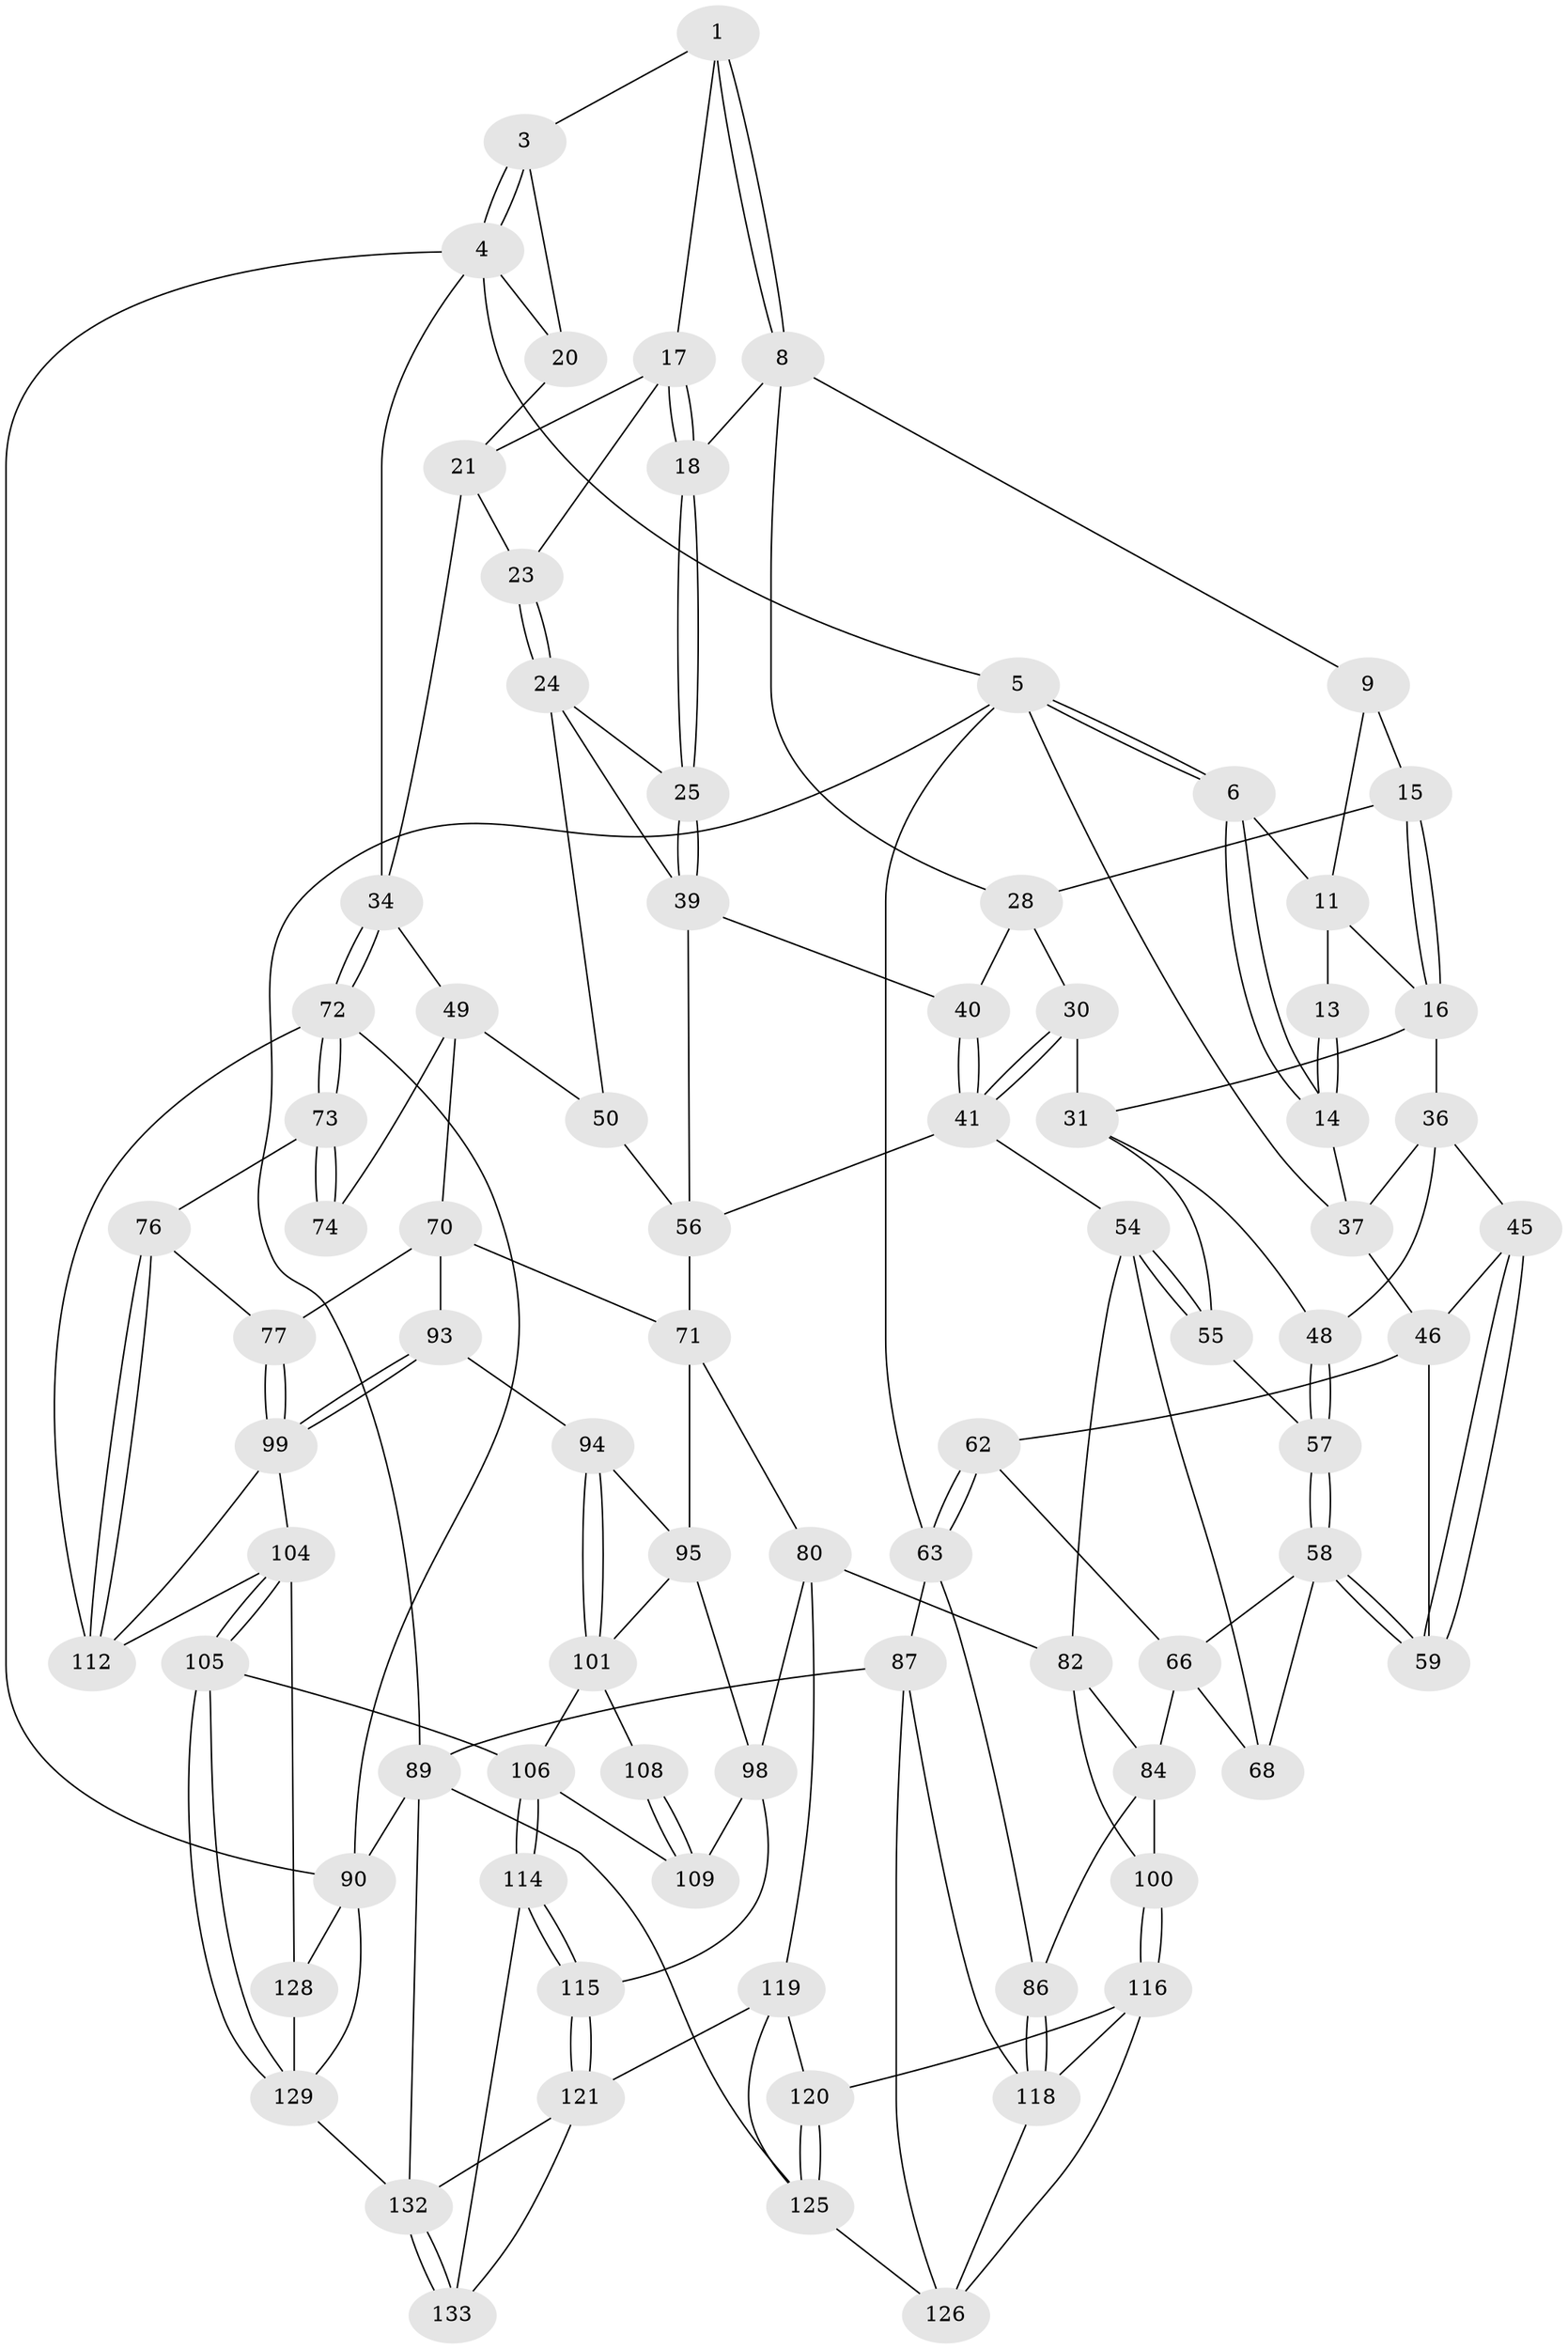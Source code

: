 // original degree distribution, {3: 0.014705882352941176, 4: 0.2426470588235294, 6: 0.22794117647058823, 5: 0.5147058823529411}
// Generated by graph-tools (version 1.1) at 2025/11/02/27/25 16:11:57]
// undirected, 83 vertices, 183 edges
graph export_dot {
graph [start="1"]
  node [color=gray90,style=filled];
  1 [pos="+0.5496882224322363+0",super="+2"];
  3 [pos="+0.8809881566183407+0"];
  4 [pos="+1+0",super="+27"];
  5 [pos="+0+0",super="+43"];
  6 [pos="+0+0",super="+7"];
  8 [pos="+0.4630801700739984+0.10486081691618941",super="+19"];
  9 [pos="+0.45786396536252266+0.10595252242164535",super="+10"];
  11 [pos="+0.3051641832846293+0",super="+12"];
  13 [pos="+0.2684454488329359+0.1291281995847331"];
  14 [pos="+0+0",super="+38"];
  15 [pos="+0.32515329200020443+0.12443222863944949",super="+26"];
  16 [pos="+0.282143742826922+0.1439417737307554",super="+32"];
  17 [pos="+0.7585774787241305+0",super="+22"];
  18 [pos="+0.6288108791477671+0.11118327325864867"];
  20 [pos="+0.9503446949835712+0.1331126278408333"];
  21 [pos="+0.8859528207326836+0.1513339633735089",super="+33"];
  23 [pos="+0.7967274557327906+0.2348845083674764"];
  24 [pos="+0.7893572280894032+0.23621674962956454",super="+51"];
  25 [pos="+0.7249029475110463+0.21157909449958875"];
  28 [pos="+0.5735944568857314+0.1961111702738617",super="+29"];
  30 [pos="+0.4210057104158017+0.25591848991250904"];
  31 [pos="+0.3413375322847439+0.2708882705289425",super="+47"];
  34 [pos="+1+0.3143981993025011",super="+35"];
  36 [pos="+0.15370507004286374+0.23075780216323905",super="+44"];
  37 [pos="+0.1373345760733295+0.21613803678485763",super="+42"];
  39 [pos="+0.6194246462306792+0.32788127786891386",super="+52"];
  40 [pos="+0.5722266601339404+0.20860507414122642"];
  41 [pos="+0.4881368687904802+0.32947749215154953",super="+53"];
  45 [pos="+0.1511436341569852+0.32164576326892136"];
  46 [pos="+0+0.3539940440529616",super="+60"];
  48 [pos="+0.2740935781220559+0.34805978338815013"];
  49 [pos="+0.8755288612991411+0.4704454436712685",super="+69"];
  50 [pos="+0.8044258526033174+0.44223959562907544"];
  54 [pos="+0.4658545102674471+0.45605664094960796",super="+67"];
  55 [pos="+0.4531994688890151+0.45149321830658"];
  56 [pos="+0.5768906700509767+0.4560556759134441",super="+61"];
  57 [pos="+0.2586527484969836+0.46932221117626793"];
  58 [pos="+0.24378787401476268+0.4932271208144916",super="+65"];
  59 [pos="+0.12960749619912554+0.4505662075062617"];
  62 [pos="+0.07174379394104095+0.5485934212700793"];
  63 [pos="+0+0.6314856499766275",super="+64"];
  66 [pos="+0.07181339204129843+0.5486397221654534",super="+83"];
  68 [pos="+0.2530213905112643+0.5497713188084604"];
  70 [pos="+0.8438807151382888+0.5491888530347397",super="+78"];
  71 [pos="+0.5826174530714755+0.46511109053081007",super="+79"];
  72 [pos="+1+0.6372621248226227",super="+92"];
  73 [pos="+1+0.6363666123018454",super="+75"];
  74 [pos="+0.9216491017900886+0.524489590302094"];
  76 [pos="+0.9851867518395521+0.6573254740378665"];
  77 [pos="+0.9314004982028208+0.6453588100391389"];
  80 [pos="+0.5161792332329997+0.6562866803275197",super="+81"];
  82 [pos="+0.32600247362256346+0.6527754091284694",super="+96"];
  84 [pos="+0.13277043284229903+0.6185107637441885",super="+85"];
  86 [pos="+0+0.6316986513074375"];
  87 [pos="+0+0.8886823988358313",super="+88"];
  89 [pos="+0+1",super="+136"];
  90 [pos="+1+1",super="+91"];
  93 [pos="+0.7910269139611863+0.6190610415635583"];
  94 [pos="+0.7287335426192063+0.620937249296785"];
  95 [pos="+0.599955520135407+0.5337298915563534",super="+97"];
  98 [pos="+0.5759578083016965+0.7408703843214883",super="+110"];
  99 [pos="+0.8353746596553183+0.7332206300199591",super="+103"];
  100 [pos="+0.1290934599761305+0.724852513666325"];
  101 [pos="+0.705383602668522+0.6832099695645946",super="+102"];
  104 [pos="+0.8343408448881968+0.7614598523232629",super="+123"];
  105 [pos="+0.7887674379067856+0.8250681036416914"];
  106 [pos="+0.7667674748397051+0.8331807192663993",super="+107"];
  108 [pos="+0.6571250014524513+0.7348523364554445"];
  109 [pos="+0.6461747666177846+0.7572669403441832",super="+111"];
  112 [pos="+0.947060742078271+0.7199360831761533",super="+113"];
  114 [pos="+0.7662438375240139+0.8336336390751357"];
  115 [pos="+0.5929610049141141+0.8521205909457436"];
  116 [pos="+0.13070460836021403+0.7558178792323598",super="+117"];
  118 [pos="+0.08955280907297902+0.7890253829056967",super="+124"];
  119 [pos="+0.3510902740766038+0.731006476165852",super="+122"];
  120 [pos="+0.2548452844137716+0.7647151852525442"];
  121 [pos="+0.5723121852155785+0.8730899507976896",super="+134"];
  125 [pos="+0.1616802076554593+0.9147014921571899",super="+130"];
  126 [pos="+0.11814184637959467+0.885962771034193",super="+127"];
  128 [pos="+0.9636407750649658+0.8473963472215111"];
  129 [pos="+0.8875304488769001+0.8883927533028326",super="+131"];
  132 [pos="+0.7832765239150625+1",super="+135"];
  133 [pos="+0.766126798812885+0.9019139256232399"];
  1 -- 8;
  1 -- 8;
  1 -- 3;
  1 -- 17;
  3 -- 4;
  3 -- 4;
  3 -- 20;
  4 -- 5;
  4 -- 90;
  4 -- 34;
  4 -- 20;
  5 -- 6;
  5 -- 6;
  5 -- 89;
  5 -- 37;
  5 -- 63;
  6 -- 14;
  6 -- 14;
  6 -- 11;
  8 -- 9;
  8 -- 18;
  8 -- 28;
  9 -- 15 [weight=2];
  9 -- 11;
  11 -- 16;
  11 -- 13;
  13 -- 14 [weight=2];
  13 -- 14;
  14 -- 37;
  15 -- 16;
  15 -- 16;
  15 -- 28;
  16 -- 36;
  16 -- 31;
  17 -- 18;
  17 -- 18;
  17 -- 21;
  17 -- 23;
  18 -- 25;
  18 -- 25;
  20 -- 21;
  21 -- 34;
  21 -- 23;
  23 -- 24;
  23 -- 24;
  24 -- 25;
  24 -- 50;
  24 -- 39;
  25 -- 39;
  25 -- 39;
  28 -- 40;
  28 -- 30;
  30 -- 31;
  30 -- 41;
  30 -- 41;
  31 -- 48;
  31 -- 55;
  34 -- 72;
  34 -- 72;
  34 -- 49;
  36 -- 37;
  36 -- 48;
  36 -- 45;
  37 -- 46;
  39 -- 40;
  39 -- 56;
  40 -- 41;
  40 -- 41;
  41 -- 56;
  41 -- 54;
  45 -- 46;
  45 -- 59;
  45 -- 59;
  46 -- 62;
  46 -- 59;
  48 -- 57;
  48 -- 57;
  49 -- 50;
  49 -- 74;
  49 -- 70;
  50 -- 56;
  54 -- 55;
  54 -- 55;
  54 -- 82;
  54 -- 68;
  55 -- 57;
  56 -- 71;
  57 -- 58;
  57 -- 58;
  58 -- 59;
  58 -- 59;
  58 -- 68;
  58 -- 66;
  62 -- 63;
  62 -- 63;
  62 -- 66;
  63 -- 86;
  63 -- 87;
  66 -- 68;
  66 -- 84;
  70 -- 71;
  70 -- 93;
  70 -- 77;
  71 -- 80;
  71 -- 95;
  72 -- 73;
  72 -- 73;
  72 -- 90;
  72 -- 112;
  73 -- 74 [weight=2];
  73 -- 74;
  73 -- 76;
  76 -- 77;
  76 -- 112;
  76 -- 112;
  77 -- 99;
  77 -- 99;
  80 -- 98;
  80 -- 82;
  80 -- 119;
  82 -- 100;
  82 -- 84;
  84 -- 100;
  84 -- 86;
  86 -- 118;
  86 -- 118;
  87 -- 118;
  87 -- 89;
  87 -- 126;
  89 -- 90;
  89 -- 125;
  89 -- 132;
  90 -- 128;
  90 -- 129;
  93 -- 94;
  93 -- 99;
  93 -- 99;
  94 -- 95;
  94 -- 101;
  94 -- 101;
  95 -- 98;
  95 -- 101;
  98 -- 115;
  98 -- 109;
  99 -- 104;
  99 -- 112;
  100 -- 116;
  100 -- 116;
  101 -- 106;
  101 -- 108;
  104 -- 105;
  104 -- 105;
  104 -- 128;
  104 -- 112;
  105 -- 106;
  105 -- 129;
  105 -- 129;
  106 -- 114;
  106 -- 114;
  106 -- 109;
  108 -- 109 [weight=2];
  108 -- 109;
  114 -- 115;
  114 -- 115;
  114 -- 133;
  115 -- 121;
  115 -- 121;
  116 -- 120;
  116 -- 118;
  116 -- 126;
  118 -- 126;
  119 -- 120;
  119 -- 121;
  119 -- 125;
  120 -- 125;
  120 -- 125;
  121 -- 133;
  121 -- 132;
  125 -- 126;
  128 -- 129;
  129 -- 132;
  132 -- 133;
  132 -- 133;
}
